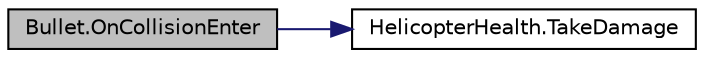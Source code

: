 digraph "Bullet.OnCollisionEnter"
{
  edge [fontname="Helvetica",fontsize="10",labelfontname="Helvetica",labelfontsize="10"];
  node [fontname="Helvetica",fontsize="10",shape=record];
  rankdir="LR";
  Node0 [label="Bullet.OnCollisionEnter",height=0.2,width=0.4,color="black", fillcolor="grey75", style="filled", fontcolor="black"];
  Node0 -> Node1 [color="midnightblue",fontsize="10",style="solid",fontname="Helvetica"];
  Node1 [label="HelicopterHealth.TakeDamage",height=0.2,width=0.4,color="black", fillcolor="white", style="filled",URL="$class_helicopter_health.html#adfef8e69595ae21c26c95b55c81fbc60",tooltip="Whenever the player takes damage, the health will go down. "];
}

